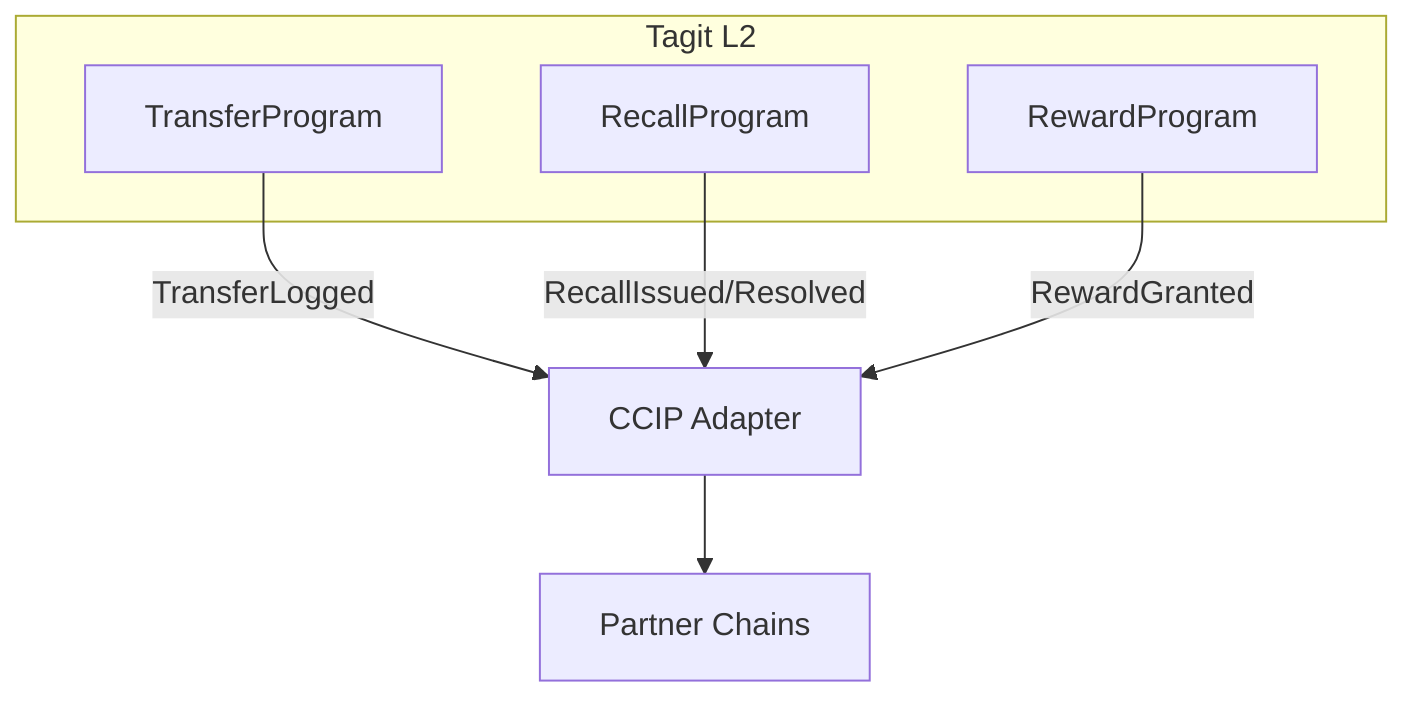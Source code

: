 %% TAGIT Programs Overview Diagram
flowchart TD
    subgraph L2[Tagit L2]
        TP[TransferProgram]
        RP[RecallProgram]
        ReP[RewardProgram]
    end
    TP -->|TransferLogged| CCIP[CCIP Adapter]
    RP -->|RecallIssued/Resolved| CCIP
    ReP -->|RewardGranted| CCIP
    CCIP --> L1[Partner Chains]